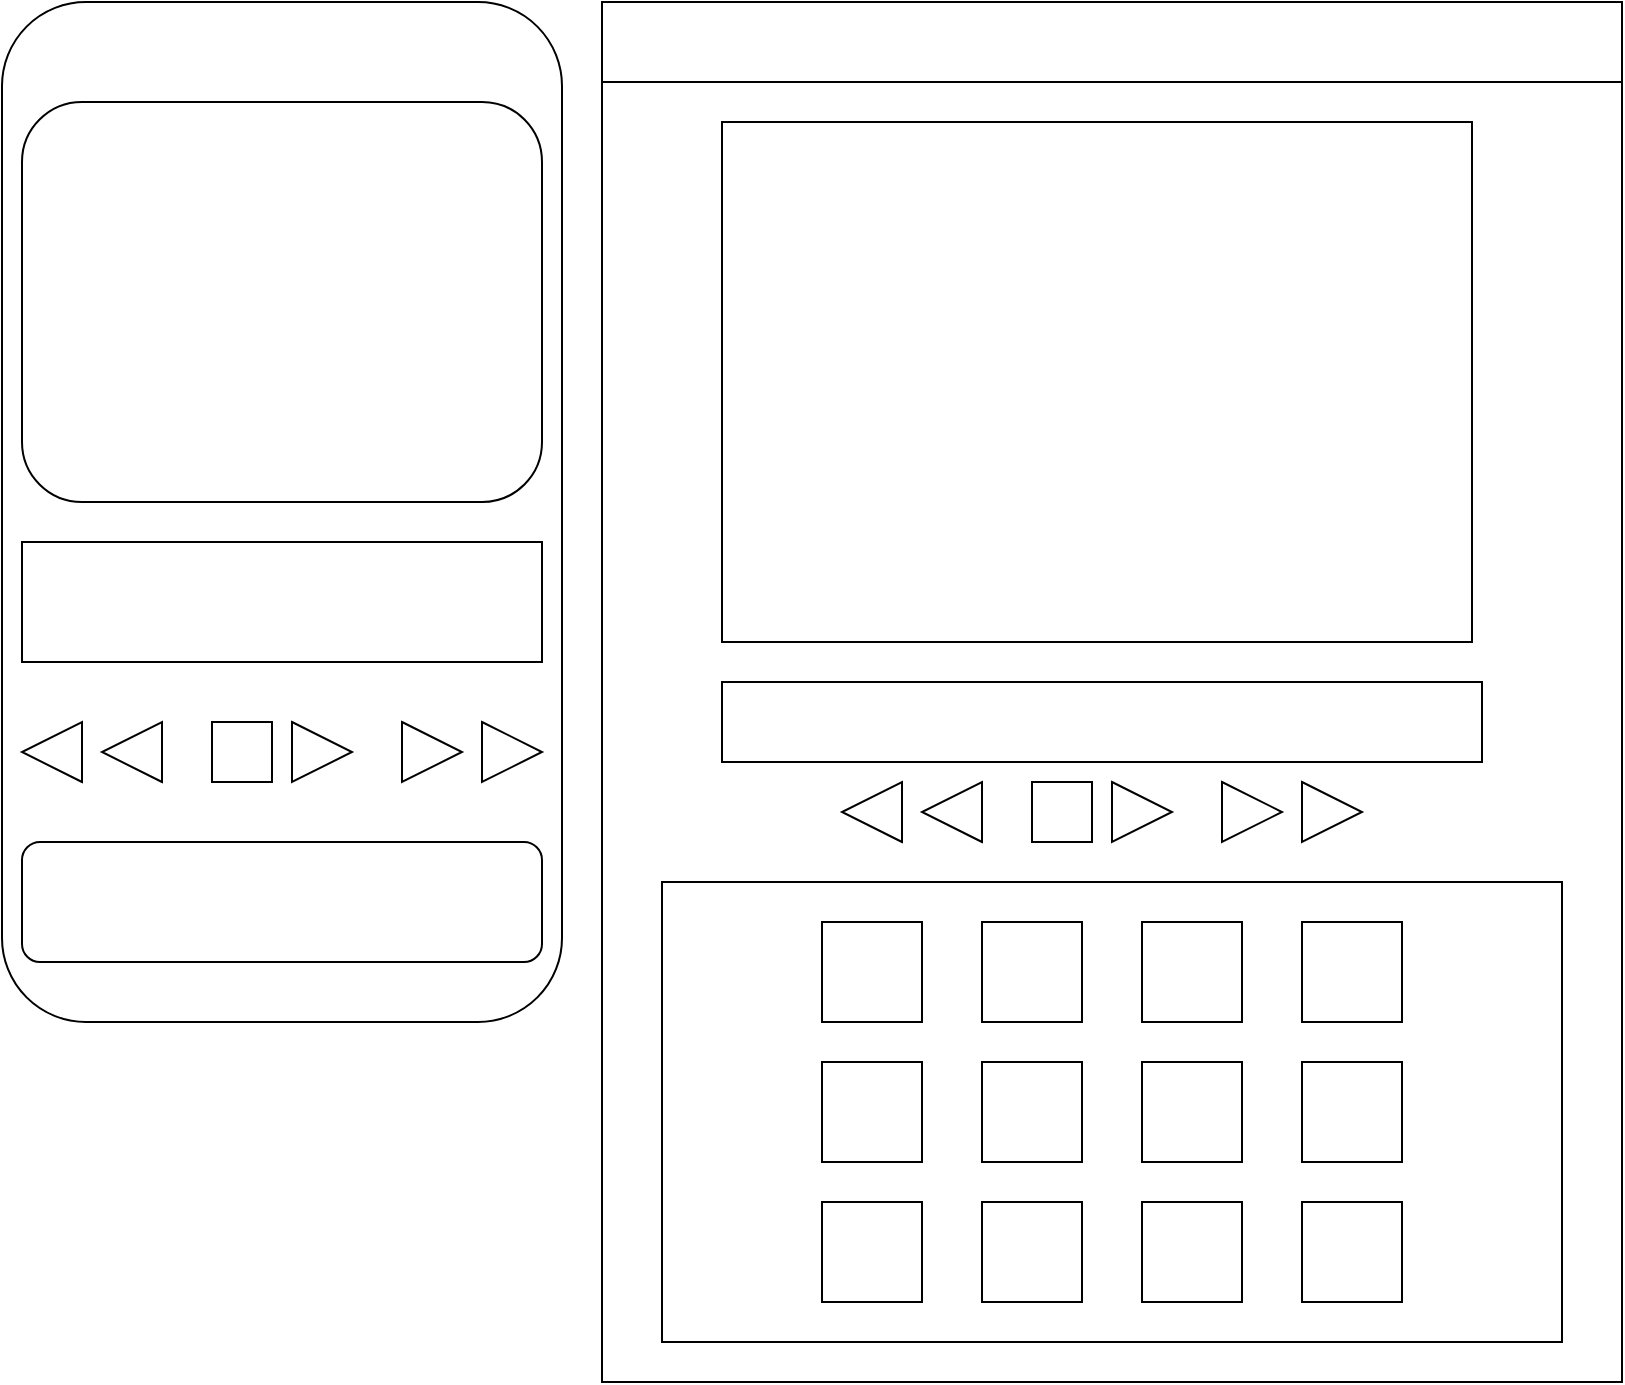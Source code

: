 <mxfile version="24.3.1" type="device">
  <diagram name="Page-1" id="cJ05CwwgMMdr4yz5CLFj">
    <mxGraphModel dx="1674" dy="786" grid="1" gridSize="10" guides="1" tooltips="1" connect="1" arrows="1" fold="1" page="1" pageScale="1" pageWidth="850" pageHeight="1100" math="0" shadow="0">
      <root>
        <mxCell id="0" />
        <mxCell id="1" parent="0" />
        <mxCell id="p9hfhEVAs7YH4x7z1BMj-19" value="" style="group" parent="1" vertex="1" connectable="0">
          <mxGeometry x="20" y="60" width="280" height="510" as="geometry" />
        </mxCell>
        <mxCell id="p9hfhEVAs7YH4x7z1BMj-1" value="" style="rounded=1;whiteSpace=wrap;html=1;" parent="p9hfhEVAs7YH4x7z1BMj-19" vertex="1">
          <mxGeometry width="280" height="510" as="geometry" />
        </mxCell>
        <mxCell id="p9hfhEVAs7YH4x7z1BMj-2" value="" style="rounded=1;whiteSpace=wrap;html=1;" parent="p9hfhEVAs7YH4x7z1BMj-19" vertex="1">
          <mxGeometry x="10" y="50" width="260" height="200" as="geometry" />
        </mxCell>
        <mxCell id="p9hfhEVAs7YH4x7z1BMj-3" value="" style="rounded=1;whiteSpace=wrap;html=1;" parent="p9hfhEVAs7YH4x7z1BMj-19" vertex="1">
          <mxGeometry x="10" y="420" width="260" height="60" as="geometry" />
        </mxCell>
        <mxCell id="p9hfhEVAs7YH4x7z1BMj-4" value="" style="rounded=0;whiteSpace=wrap;html=1;" parent="p9hfhEVAs7YH4x7z1BMj-19" vertex="1">
          <mxGeometry x="10" y="270" width="260" height="60" as="geometry" />
        </mxCell>
        <mxCell id="p9hfhEVAs7YH4x7z1BMj-5" value="" style="triangle;whiteSpace=wrap;html=1;" parent="p9hfhEVAs7YH4x7z1BMj-19" vertex="1">
          <mxGeometry x="200" y="360" width="30" height="30" as="geometry" />
        </mxCell>
        <mxCell id="p9hfhEVAs7YH4x7z1BMj-6" value="" style="triangle;whiteSpace=wrap;html=1;" parent="p9hfhEVAs7YH4x7z1BMj-19" vertex="1">
          <mxGeometry x="240" y="360" width="30" height="30" as="geometry" />
        </mxCell>
        <mxCell id="p9hfhEVAs7YH4x7z1BMj-12" value="" style="triangle;whiteSpace=wrap;html=1;rotation=-180;" parent="p9hfhEVAs7YH4x7z1BMj-19" vertex="1">
          <mxGeometry x="50" y="360" width="30" height="30" as="geometry" />
        </mxCell>
        <mxCell id="p9hfhEVAs7YH4x7z1BMj-13" value="" style="triangle;whiteSpace=wrap;html=1;rotation=-180;" parent="p9hfhEVAs7YH4x7z1BMj-19" vertex="1">
          <mxGeometry x="10" y="360" width="30" height="30" as="geometry" />
        </mxCell>
        <mxCell id="p9hfhEVAs7YH4x7z1BMj-14" value="" style="whiteSpace=wrap;html=1;aspect=fixed;" parent="p9hfhEVAs7YH4x7z1BMj-19" vertex="1">
          <mxGeometry x="105" y="360" width="30" height="30" as="geometry" />
        </mxCell>
        <mxCell id="p9hfhEVAs7YH4x7z1BMj-17" value="" style="triangle;whiteSpace=wrap;html=1;" parent="p9hfhEVAs7YH4x7z1BMj-19" vertex="1">
          <mxGeometry x="145" y="360" width="30" height="30" as="geometry" />
        </mxCell>
        <mxCell id="p9hfhEVAs7YH4x7z1BMj-22" value="" style="rounded=0;whiteSpace=wrap;html=1;" parent="1" vertex="1">
          <mxGeometry x="320" y="60" width="510" height="690" as="geometry" />
        </mxCell>
        <mxCell id="p9hfhEVAs7YH4x7z1BMj-23" value="" style="rounded=0;whiteSpace=wrap;html=1;" parent="1" vertex="1">
          <mxGeometry x="320" y="60" width="510" height="40" as="geometry" />
        </mxCell>
        <mxCell id="p9hfhEVAs7YH4x7z1BMj-25" value="" style="rounded=0;whiteSpace=wrap;html=1;" parent="1" vertex="1">
          <mxGeometry x="380" y="120" width="375" height="260" as="geometry" />
        </mxCell>
        <mxCell id="p9hfhEVAs7YH4x7z1BMj-27" value="" style="rounded=0;whiteSpace=wrap;html=1;" parent="1" vertex="1">
          <mxGeometry x="350" y="500" width="450" height="230" as="geometry" />
        </mxCell>
        <mxCell id="p9hfhEVAs7YH4x7z1BMj-28" value="" style="rounded=0;whiteSpace=wrap;html=1;" parent="1" vertex="1">
          <mxGeometry x="380" y="400" width="380" height="40" as="geometry" />
        </mxCell>
        <mxCell id="p9hfhEVAs7YH4x7z1BMj-42" value="" style="group" parent="1" vertex="1" connectable="0">
          <mxGeometry x="440" y="450" width="260" height="30" as="geometry" />
        </mxCell>
        <mxCell id="p9hfhEVAs7YH4x7z1BMj-36" value="" style="triangle;whiteSpace=wrap;html=1;rotation=-180;" parent="p9hfhEVAs7YH4x7z1BMj-42" vertex="1">
          <mxGeometry width="30" height="30" as="geometry" />
        </mxCell>
        <mxCell id="p9hfhEVAs7YH4x7z1BMj-37" value="" style="triangle;whiteSpace=wrap;html=1;rotation=-180;" parent="p9hfhEVAs7YH4x7z1BMj-42" vertex="1">
          <mxGeometry x="40" width="30" height="30" as="geometry" />
        </mxCell>
        <mxCell id="p9hfhEVAs7YH4x7z1BMj-38" value="" style="whiteSpace=wrap;html=1;aspect=fixed;" parent="p9hfhEVAs7YH4x7z1BMj-42" vertex="1">
          <mxGeometry x="95" width="30" height="30" as="geometry" />
        </mxCell>
        <mxCell id="p9hfhEVAs7YH4x7z1BMj-39" value="" style="triangle;whiteSpace=wrap;html=1;" parent="p9hfhEVAs7YH4x7z1BMj-42" vertex="1">
          <mxGeometry x="135" width="30" height="30" as="geometry" />
        </mxCell>
        <mxCell id="p9hfhEVAs7YH4x7z1BMj-40" value="" style="triangle;whiteSpace=wrap;html=1;" parent="p9hfhEVAs7YH4x7z1BMj-42" vertex="1">
          <mxGeometry x="190" width="30" height="30" as="geometry" />
        </mxCell>
        <mxCell id="p9hfhEVAs7YH4x7z1BMj-41" value="" style="triangle;whiteSpace=wrap;html=1;" parent="p9hfhEVAs7YH4x7z1BMj-42" vertex="1">
          <mxGeometry x="230" width="30" height="30" as="geometry" />
        </mxCell>
        <mxCell id="zHAcpZbOX5ymY5F6drOi-1" value="" style="whiteSpace=wrap;html=1;aspect=fixed;" vertex="1" parent="1">
          <mxGeometry x="430" y="520" width="50" height="50" as="geometry" />
        </mxCell>
        <mxCell id="zHAcpZbOX5ymY5F6drOi-2" value="" style="whiteSpace=wrap;html=1;aspect=fixed;" vertex="1" parent="1">
          <mxGeometry x="430" y="590" width="50" height="50" as="geometry" />
        </mxCell>
        <mxCell id="zHAcpZbOX5ymY5F6drOi-3" value="" style="whiteSpace=wrap;html=1;aspect=fixed;" vertex="1" parent="1">
          <mxGeometry x="430" y="660" width="50" height="50" as="geometry" />
        </mxCell>
        <mxCell id="zHAcpZbOX5ymY5F6drOi-4" value="" style="whiteSpace=wrap;html=1;aspect=fixed;" vertex="1" parent="1">
          <mxGeometry x="510" y="520" width="50" height="50" as="geometry" />
        </mxCell>
        <mxCell id="zHAcpZbOX5ymY5F6drOi-5" value="" style="whiteSpace=wrap;html=1;aspect=fixed;" vertex="1" parent="1">
          <mxGeometry x="510" y="590" width="50" height="50" as="geometry" />
        </mxCell>
        <mxCell id="zHAcpZbOX5ymY5F6drOi-6" value="" style="whiteSpace=wrap;html=1;aspect=fixed;" vertex="1" parent="1">
          <mxGeometry x="510" y="660" width="50" height="50" as="geometry" />
        </mxCell>
        <mxCell id="zHAcpZbOX5ymY5F6drOi-7" value="" style="whiteSpace=wrap;html=1;aspect=fixed;" vertex="1" parent="1">
          <mxGeometry x="590" y="520" width="50" height="50" as="geometry" />
        </mxCell>
        <mxCell id="zHAcpZbOX5ymY5F6drOi-8" value="" style="whiteSpace=wrap;html=1;aspect=fixed;" vertex="1" parent="1">
          <mxGeometry x="590" y="590" width="50" height="50" as="geometry" />
        </mxCell>
        <mxCell id="zHAcpZbOX5ymY5F6drOi-9" value="" style="whiteSpace=wrap;html=1;aspect=fixed;" vertex="1" parent="1">
          <mxGeometry x="590" y="660" width="50" height="50" as="geometry" />
        </mxCell>
        <mxCell id="zHAcpZbOX5ymY5F6drOi-14" value="" style="whiteSpace=wrap;html=1;aspect=fixed;" vertex="1" parent="1">
          <mxGeometry x="670" y="520" width="50" height="50" as="geometry" />
        </mxCell>
        <mxCell id="zHAcpZbOX5ymY5F6drOi-15" value="" style="whiteSpace=wrap;html=1;aspect=fixed;" vertex="1" parent="1">
          <mxGeometry x="670" y="590" width="50" height="50" as="geometry" />
        </mxCell>
        <mxCell id="zHAcpZbOX5ymY5F6drOi-16" value="" style="whiteSpace=wrap;html=1;aspect=fixed;" vertex="1" parent="1">
          <mxGeometry x="670" y="660" width="50" height="50" as="geometry" />
        </mxCell>
      </root>
    </mxGraphModel>
  </diagram>
</mxfile>
